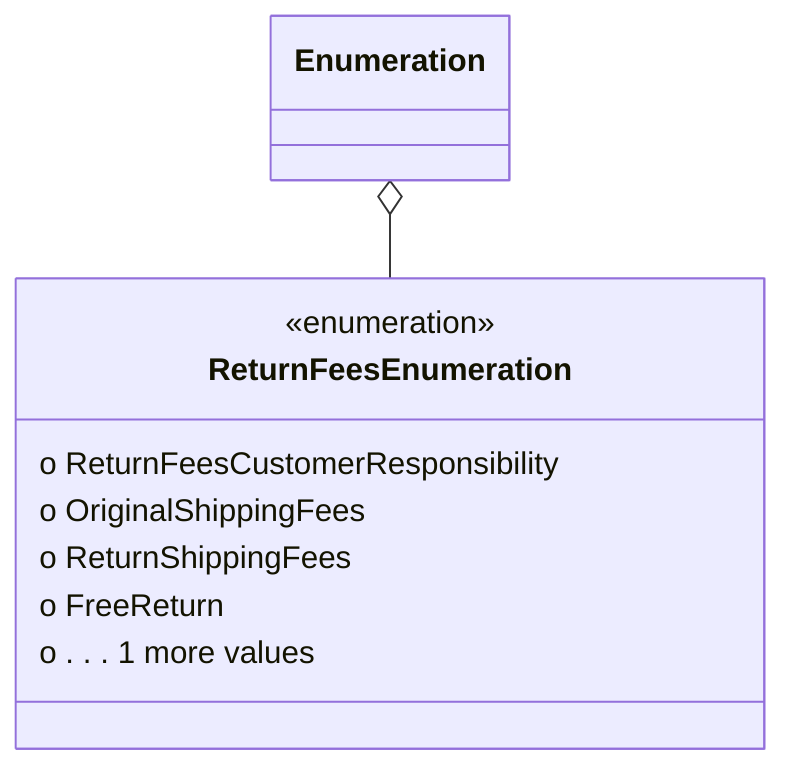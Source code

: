 classDiagram
Enumeration o-- ReturnFeesEnumeration
  class ReturnFeesEnumeration {
<<enumeration>>
  o ReturnFeesCustomerResponsibility
  o OriginalShippingFees
  o ReturnShippingFees
  o FreeReturn
  o . . . 1 more values
}